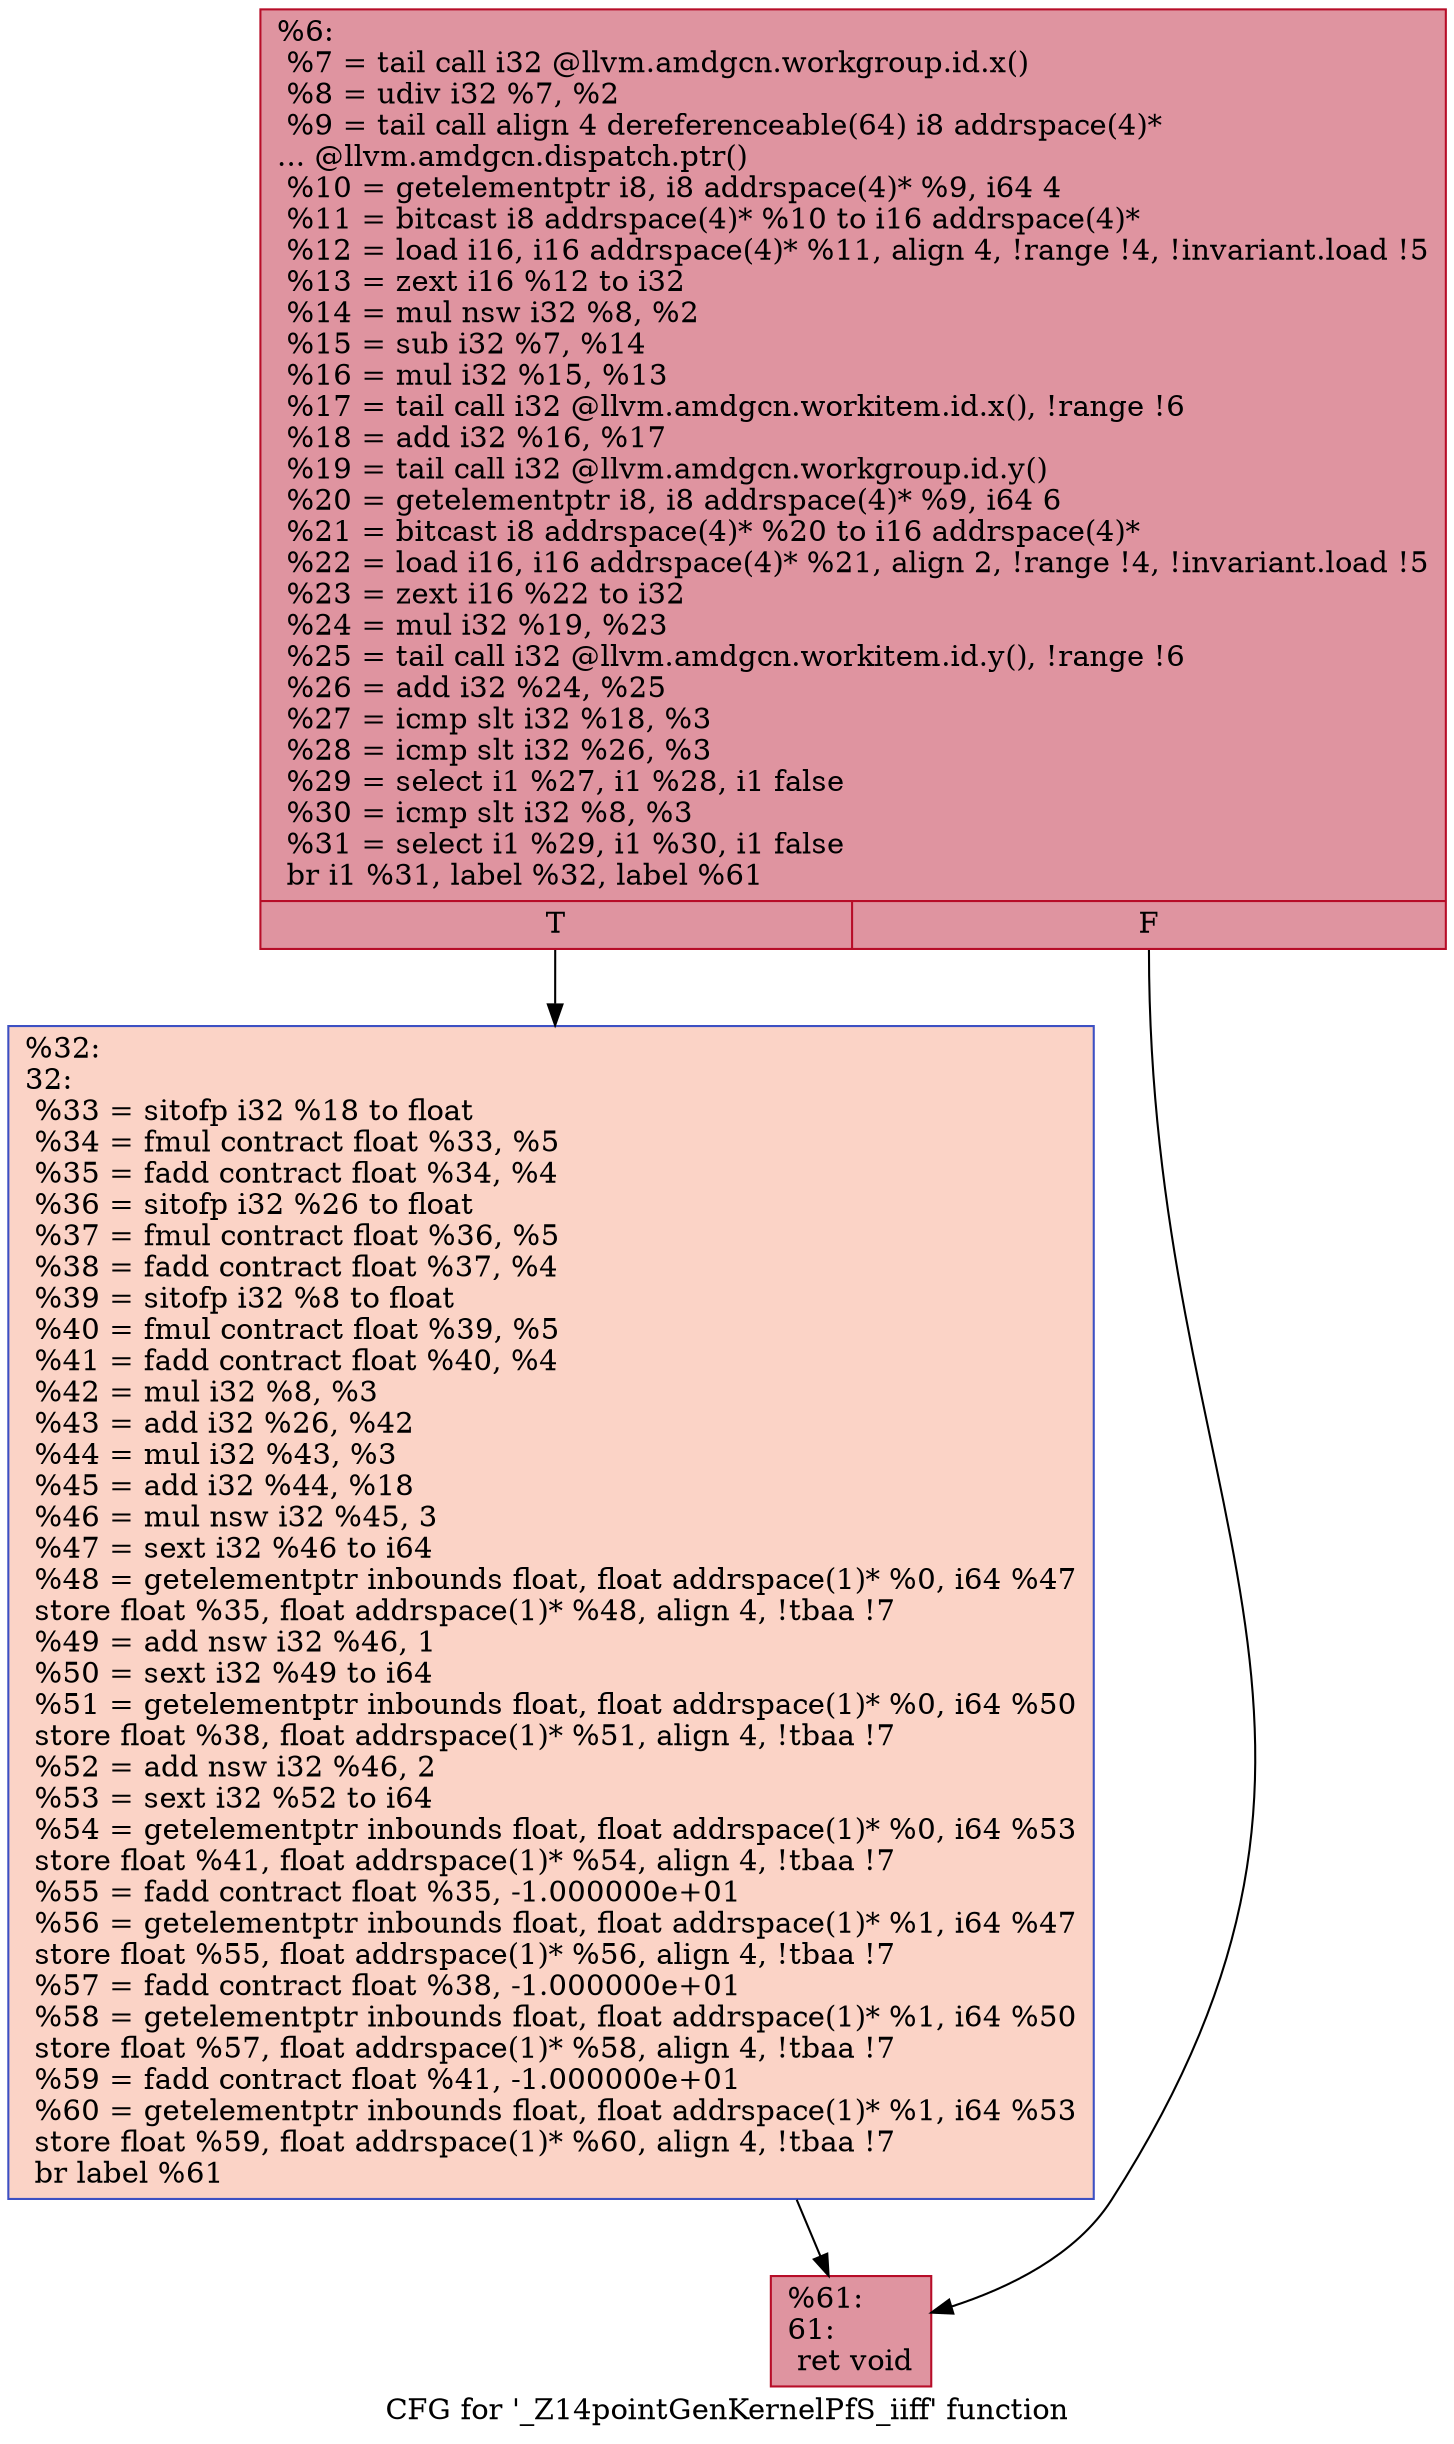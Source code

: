 digraph "CFG for '_Z14pointGenKernelPfS_iiff' function" {
	label="CFG for '_Z14pointGenKernelPfS_iiff' function";

	Node0x55118c0 [shape=record,color="#b70d28ff", style=filled, fillcolor="#b70d2870",label="{%6:\l  %7 = tail call i32 @llvm.amdgcn.workgroup.id.x()\l  %8 = udiv i32 %7, %2\l  %9 = tail call align 4 dereferenceable(64) i8 addrspace(4)*\l... @llvm.amdgcn.dispatch.ptr()\l  %10 = getelementptr i8, i8 addrspace(4)* %9, i64 4\l  %11 = bitcast i8 addrspace(4)* %10 to i16 addrspace(4)*\l  %12 = load i16, i16 addrspace(4)* %11, align 4, !range !4, !invariant.load !5\l  %13 = zext i16 %12 to i32\l  %14 = mul nsw i32 %8, %2\l  %15 = sub i32 %7, %14\l  %16 = mul i32 %15, %13\l  %17 = tail call i32 @llvm.amdgcn.workitem.id.x(), !range !6\l  %18 = add i32 %16, %17\l  %19 = tail call i32 @llvm.amdgcn.workgroup.id.y()\l  %20 = getelementptr i8, i8 addrspace(4)* %9, i64 6\l  %21 = bitcast i8 addrspace(4)* %20 to i16 addrspace(4)*\l  %22 = load i16, i16 addrspace(4)* %21, align 2, !range !4, !invariant.load !5\l  %23 = zext i16 %22 to i32\l  %24 = mul i32 %19, %23\l  %25 = tail call i32 @llvm.amdgcn.workitem.id.y(), !range !6\l  %26 = add i32 %24, %25\l  %27 = icmp slt i32 %18, %3\l  %28 = icmp slt i32 %26, %3\l  %29 = select i1 %27, i1 %28, i1 false\l  %30 = icmp slt i32 %8, %3\l  %31 = select i1 %29, i1 %30, i1 false\l  br i1 %31, label %32, label %61\l|{<s0>T|<s1>F}}"];
	Node0x55118c0:s0 -> Node0x55155d0;
	Node0x55118c0:s1 -> Node0x5515660;
	Node0x55155d0 [shape=record,color="#3d50c3ff", style=filled, fillcolor="#f59c7d70",label="{%32:\l32:                                               \l  %33 = sitofp i32 %18 to float\l  %34 = fmul contract float %33, %5\l  %35 = fadd contract float %34, %4\l  %36 = sitofp i32 %26 to float\l  %37 = fmul contract float %36, %5\l  %38 = fadd contract float %37, %4\l  %39 = sitofp i32 %8 to float\l  %40 = fmul contract float %39, %5\l  %41 = fadd contract float %40, %4\l  %42 = mul i32 %8, %3\l  %43 = add i32 %26, %42\l  %44 = mul i32 %43, %3\l  %45 = add i32 %44, %18\l  %46 = mul nsw i32 %45, 3\l  %47 = sext i32 %46 to i64\l  %48 = getelementptr inbounds float, float addrspace(1)* %0, i64 %47\l  store float %35, float addrspace(1)* %48, align 4, !tbaa !7\l  %49 = add nsw i32 %46, 1\l  %50 = sext i32 %49 to i64\l  %51 = getelementptr inbounds float, float addrspace(1)* %0, i64 %50\l  store float %38, float addrspace(1)* %51, align 4, !tbaa !7\l  %52 = add nsw i32 %46, 2\l  %53 = sext i32 %52 to i64\l  %54 = getelementptr inbounds float, float addrspace(1)* %0, i64 %53\l  store float %41, float addrspace(1)* %54, align 4, !tbaa !7\l  %55 = fadd contract float %35, -1.000000e+01\l  %56 = getelementptr inbounds float, float addrspace(1)* %1, i64 %47\l  store float %55, float addrspace(1)* %56, align 4, !tbaa !7\l  %57 = fadd contract float %38, -1.000000e+01\l  %58 = getelementptr inbounds float, float addrspace(1)* %1, i64 %50\l  store float %57, float addrspace(1)* %58, align 4, !tbaa !7\l  %59 = fadd contract float %41, -1.000000e+01\l  %60 = getelementptr inbounds float, float addrspace(1)* %1, i64 %53\l  store float %59, float addrspace(1)* %60, align 4, !tbaa !7\l  br label %61\l}"];
	Node0x55155d0 -> Node0x5515660;
	Node0x5515660 [shape=record,color="#b70d28ff", style=filled, fillcolor="#b70d2870",label="{%61:\l61:                                               \l  ret void\l}"];
}
